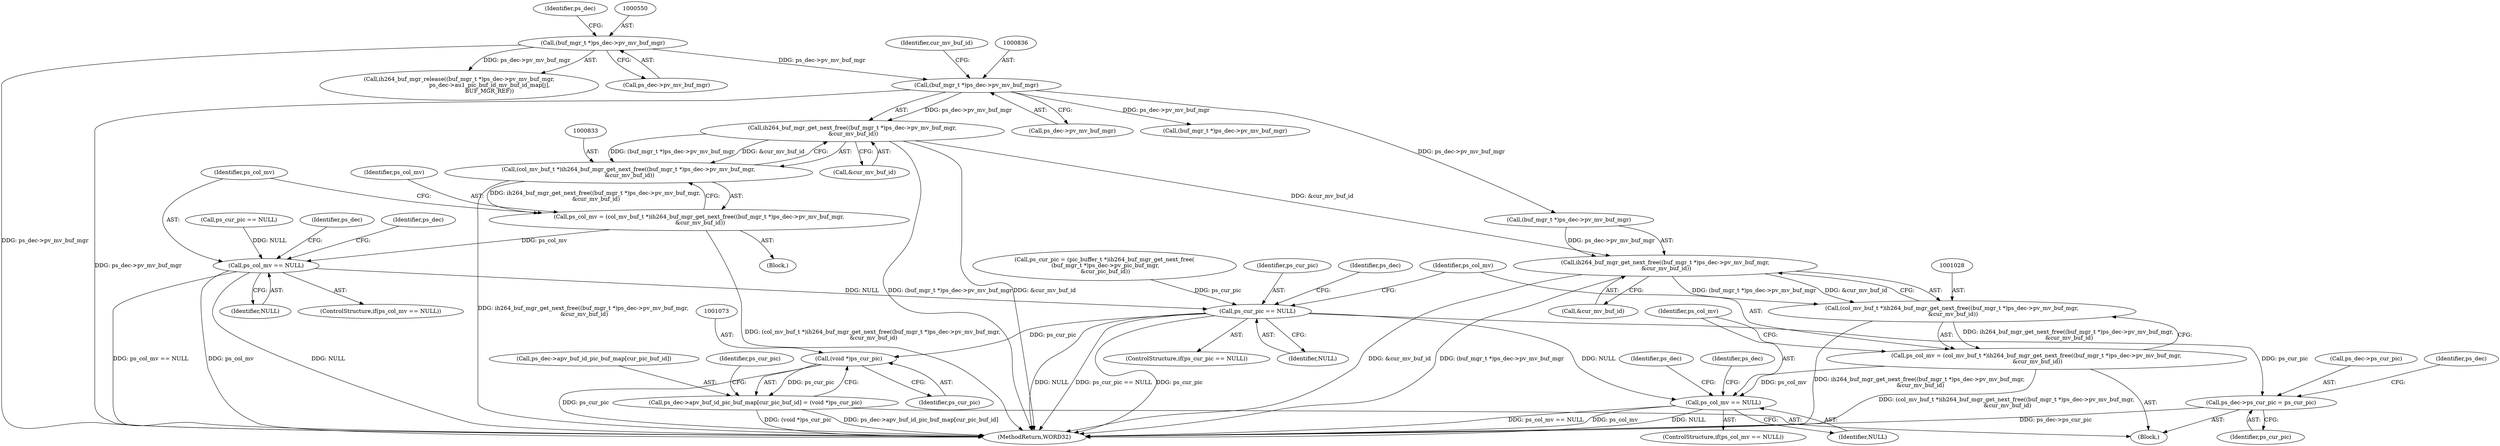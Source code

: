 digraph "0_Android_e629194c62a9a129ce378e08cb1059a8a53f1795_2@API" {
"1000834" [label="(Call,ih264_buf_mgr_get_next_free((buf_mgr_t *)ps_dec->pv_mv_buf_mgr,\n &cur_mv_buf_id))"];
"1000835" [label="(Call,(buf_mgr_t *)ps_dec->pv_mv_buf_mgr)"];
"1000549" [label="(Call,(buf_mgr_t *)ps_dec->pv_mv_buf_mgr)"];
"1000832" [label="(Call,(col_mv_buf_t *)ih264_buf_mgr_get_next_free((buf_mgr_t *)ps_dec->pv_mv_buf_mgr,\n &cur_mv_buf_id))"];
"1000830" [label="(Call,ps_col_mv = (col_mv_buf_t *)ih264_buf_mgr_get_next_free((buf_mgr_t *)ps_dec->pv_mv_buf_mgr,\n &cur_mv_buf_id))"];
"1000843" [label="(Call,ps_col_mv == NULL)"];
"1001014" [label="(Call,ps_cur_pic == NULL)"];
"1001038" [label="(Call,ps_col_mv == NULL)"];
"1001049" [label="(Call,ps_dec->ps_cur_pic = ps_cur_pic)"];
"1001072" [label="(Call,(void *)ps_cur_pic)"];
"1001066" [label="(Call,ps_dec->apv_buf_id_pic_buf_map[cur_pic_buf_id] = (void *)ps_cur_pic)"];
"1001029" [label="(Call,ih264_buf_mgr_get_next_free((buf_mgr_t *)ps_dec->pv_mv_buf_mgr,\n &cur_mv_buf_id))"];
"1001027" [label="(Call,(col_mv_buf_t *)ih264_buf_mgr_get_next_free((buf_mgr_t *)ps_dec->pv_mv_buf_mgr,\n &cur_mv_buf_id))"];
"1001025" [label="(Call,ps_col_mv = (col_mv_buf_t *)ih264_buf_mgr_get_next_free((buf_mgr_t *)ps_dec->pv_mv_buf_mgr,\n &cur_mv_buf_id))"];
"1000551" [label="(Call,ps_dec->pv_mv_buf_mgr)"];
"1001049" [label="(Call,ps_dec->ps_cur_pic = ps_cur_pic)"];
"1001013" [label="(ControlStructure,if(ps_cur_pic == NULL))"];
"1001014" [label="(Call,ps_cur_pic == NULL)"];
"1001029" [label="(Call,ih264_buf_mgr_get_next_free((buf_mgr_t *)ps_dec->pv_mv_buf_mgr,\n &cur_mv_buf_id))"];
"1000837" [label="(Call,ps_dec->pv_mv_buf_mgr)"];
"1000548" [label="(Call,ih264_buf_mgr_release((buf_mgr_t *)ps_dec->pv_mv_buf_mgr,\n                                  ps_dec->au1_pic_buf_id_mv_buf_id_map[j],\n                                  BUF_MGR_REF))"];
"1000831" [label="(Identifier,ps_col_mv)"];
"1000832" [label="(Call,(col_mv_buf_t *)ih264_buf_mgr_get_next_free((buf_mgr_t *)ps_dec->pv_mv_buf_mgr,\n &cur_mv_buf_id))"];
"1001020" [label="(Identifier,ps_dec)"];
"1000842" [label="(ControlStructure,if(ps_col_mv == NULL))"];
"1001039" [label="(Identifier,ps_col_mv)"];
"1001053" [label="(Identifier,ps_cur_pic)"];
"1002052" [label="(MethodReturn,WORD32)"];
"1000967" [label="(Call,(buf_mgr_t *)ps_dec->pv_mv_buf_mgr)"];
"1000830" [label="(Call,ps_col_mv = (col_mv_buf_t *)ih264_buf_mgr_get_next_free((buf_mgr_t *)ps_dec->pv_mv_buf_mgr,\n &cur_mv_buf_id))"];
"1001037" [label="(ControlStructure,if(ps_col_mv == NULL))"];
"1001026" [label="(Identifier,ps_col_mv)"];
"1000549" [label="(Call,(buf_mgr_t *)ps_dec->pv_mv_buf_mgr)"];
"1001072" [label="(Call,(void *)ps_cur_pic)"];
"1001050" [label="(Call,ps_dec->ps_cur_pic)"];
"1001056" [label="(Identifier,ps_dec)"];
"1001077" [label="(Identifier,ps_cur_pic)"];
"1001066" [label="(Call,ps_dec->apv_buf_id_pic_buf_map[cur_pic_buf_id] = (void *)ps_cur_pic)"];
"1000841" [label="(Identifier,cur_mv_buf_id)"];
"1001001" [label="(Call,ps_cur_pic = (pic_buffer_t *)ih264_buf_mgr_get_next_free(\n (buf_mgr_t *)ps_dec->pv_pic_buf_mgr,\n &cur_pic_buf_id))"];
"1001035" [label="(Call,&cur_mv_buf_id)"];
"1000844" [label="(Identifier,ps_col_mv)"];
"1000840" [label="(Call,&cur_mv_buf_id)"];
"1000845" [label="(Identifier,NULL)"];
"1001015" [label="(Identifier,ps_cur_pic)"];
"1000944" [label="(Block,)"];
"1000849" [label="(Identifier,ps_dec)"];
"1000835" [label="(Call,(buf_mgr_t *)ps_dec->pv_mv_buf_mgr)"];
"1001038" [label="(Call,ps_col_mv == NULL)"];
"1001044" [label="(Identifier,ps_dec)"];
"1001051" [label="(Identifier,ps_dec)"];
"1000856" [label="(Identifier,ps_dec)"];
"1001074" [label="(Identifier,ps_cur_pic)"];
"1001067" [label="(Call,ps_dec->apv_buf_id_pic_buf_map[cur_pic_buf_id])"];
"1000843" [label="(Call,ps_col_mv == NULL)"];
"1000834" [label="(Call,ih264_buf_mgr_get_next_free((buf_mgr_t *)ps_dec->pv_mv_buf_mgr,\n &cur_mv_buf_id))"];
"1000809" [label="(Call,ps_cur_pic == NULL)"];
"1000788" [label="(Block,)"];
"1001025" [label="(Call,ps_col_mv = (col_mv_buf_t *)ih264_buf_mgr_get_next_free((buf_mgr_t *)ps_dec->pv_mv_buf_mgr,\n &cur_mv_buf_id))"];
"1001016" [label="(Identifier,NULL)"];
"1001027" [label="(Call,(col_mv_buf_t *)ih264_buf_mgr_get_next_free((buf_mgr_t *)ps_dec->pv_mv_buf_mgr,\n &cur_mv_buf_id))"];
"1001040" [label="(Identifier,NULL)"];
"1001030" [label="(Call,(buf_mgr_t *)ps_dec->pv_mv_buf_mgr)"];
"1000556" [label="(Identifier,ps_dec)"];
"1000834" -> "1000832"  [label="AST: "];
"1000834" -> "1000840"  [label="CFG: "];
"1000835" -> "1000834"  [label="AST: "];
"1000840" -> "1000834"  [label="AST: "];
"1000832" -> "1000834"  [label="CFG: "];
"1000834" -> "1002052"  [label="DDG: (buf_mgr_t *)ps_dec->pv_mv_buf_mgr"];
"1000834" -> "1002052"  [label="DDG: &cur_mv_buf_id"];
"1000834" -> "1000832"  [label="DDG: (buf_mgr_t *)ps_dec->pv_mv_buf_mgr"];
"1000834" -> "1000832"  [label="DDG: &cur_mv_buf_id"];
"1000835" -> "1000834"  [label="DDG: ps_dec->pv_mv_buf_mgr"];
"1000834" -> "1001029"  [label="DDG: &cur_mv_buf_id"];
"1000835" -> "1000837"  [label="CFG: "];
"1000836" -> "1000835"  [label="AST: "];
"1000837" -> "1000835"  [label="AST: "];
"1000841" -> "1000835"  [label="CFG: "];
"1000835" -> "1002052"  [label="DDG: ps_dec->pv_mv_buf_mgr"];
"1000549" -> "1000835"  [label="DDG: ps_dec->pv_mv_buf_mgr"];
"1000835" -> "1000967"  [label="DDG: ps_dec->pv_mv_buf_mgr"];
"1000835" -> "1001030"  [label="DDG: ps_dec->pv_mv_buf_mgr"];
"1000549" -> "1000548"  [label="AST: "];
"1000549" -> "1000551"  [label="CFG: "];
"1000550" -> "1000549"  [label="AST: "];
"1000551" -> "1000549"  [label="AST: "];
"1000556" -> "1000549"  [label="CFG: "];
"1000549" -> "1002052"  [label="DDG: ps_dec->pv_mv_buf_mgr"];
"1000549" -> "1000548"  [label="DDG: ps_dec->pv_mv_buf_mgr"];
"1000832" -> "1000830"  [label="AST: "];
"1000833" -> "1000832"  [label="AST: "];
"1000830" -> "1000832"  [label="CFG: "];
"1000832" -> "1002052"  [label="DDG: ih264_buf_mgr_get_next_free((buf_mgr_t *)ps_dec->pv_mv_buf_mgr,\n &cur_mv_buf_id)"];
"1000832" -> "1000830"  [label="DDG: ih264_buf_mgr_get_next_free((buf_mgr_t *)ps_dec->pv_mv_buf_mgr,\n &cur_mv_buf_id)"];
"1000830" -> "1000788"  [label="AST: "];
"1000831" -> "1000830"  [label="AST: "];
"1000844" -> "1000830"  [label="CFG: "];
"1000830" -> "1002052"  [label="DDG: (col_mv_buf_t *)ih264_buf_mgr_get_next_free((buf_mgr_t *)ps_dec->pv_mv_buf_mgr,\n &cur_mv_buf_id)"];
"1000830" -> "1000843"  [label="DDG: ps_col_mv"];
"1000843" -> "1000842"  [label="AST: "];
"1000843" -> "1000845"  [label="CFG: "];
"1000844" -> "1000843"  [label="AST: "];
"1000845" -> "1000843"  [label="AST: "];
"1000849" -> "1000843"  [label="CFG: "];
"1000856" -> "1000843"  [label="CFG: "];
"1000843" -> "1002052"  [label="DDG: ps_col_mv == NULL"];
"1000843" -> "1002052"  [label="DDG: ps_col_mv"];
"1000843" -> "1002052"  [label="DDG: NULL"];
"1000809" -> "1000843"  [label="DDG: NULL"];
"1000843" -> "1001014"  [label="DDG: NULL"];
"1001014" -> "1001013"  [label="AST: "];
"1001014" -> "1001016"  [label="CFG: "];
"1001015" -> "1001014"  [label="AST: "];
"1001016" -> "1001014"  [label="AST: "];
"1001020" -> "1001014"  [label="CFG: "];
"1001026" -> "1001014"  [label="CFG: "];
"1001014" -> "1002052"  [label="DDG: ps_cur_pic"];
"1001014" -> "1002052"  [label="DDG: NULL"];
"1001014" -> "1002052"  [label="DDG: ps_cur_pic == NULL"];
"1001001" -> "1001014"  [label="DDG: ps_cur_pic"];
"1001014" -> "1001038"  [label="DDG: NULL"];
"1001014" -> "1001049"  [label="DDG: ps_cur_pic"];
"1001014" -> "1001072"  [label="DDG: ps_cur_pic"];
"1001038" -> "1001037"  [label="AST: "];
"1001038" -> "1001040"  [label="CFG: "];
"1001039" -> "1001038"  [label="AST: "];
"1001040" -> "1001038"  [label="AST: "];
"1001044" -> "1001038"  [label="CFG: "];
"1001051" -> "1001038"  [label="CFG: "];
"1001038" -> "1002052"  [label="DDG: NULL"];
"1001038" -> "1002052"  [label="DDG: ps_col_mv == NULL"];
"1001038" -> "1002052"  [label="DDG: ps_col_mv"];
"1001025" -> "1001038"  [label="DDG: ps_col_mv"];
"1001049" -> "1000944"  [label="AST: "];
"1001049" -> "1001053"  [label="CFG: "];
"1001050" -> "1001049"  [label="AST: "];
"1001053" -> "1001049"  [label="AST: "];
"1001056" -> "1001049"  [label="CFG: "];
"1001049" -> "1002052"  [label="DDG: ps_dec->ps_cur_pic"];
"1001072" -> "1001066"  [label="AST: "];
"1001072" -> "1001074"  [label="CFG: "];
"1001073" -> "1001072"  [label="AST: "];
"1001074" -> "1001072"  [label="AST: "];
"1001066" -> "1001072"  [label="CFG: "];
"1001072" -> "1002052"  [label="DDG: ps_cur_pic"];
"1001072" -> "1001066"  [label="DDG: ps_cur_pic"];
"1001066" -> "1000944"  [label="AST: "];
"1001067" -> "1001066"  [label="AST: "];
"1001077" -> "1001066"  [label="CFG: "];
"1001066" -> "1002052"  [label="DDG: (void *)ps_cur_pic"];
"1001066" -> "1002052"  [label="DDG: ps_dec->apv_buf_id_pic_buf_map[cur_pic_buf_id]"];
"1001029" -> "1001027"  [label="AST: "];
"1001029" -> "1001035"  [label="CFG: "];
"1001030" -> "1001029"  [label="AST: "];
"1001035" -> "1001029"  [label="AST: "];
"1001027" -> "1001029"  [label="CFG: "];
"1001029" -> "1002052"  [label="DDG: &cur_mv_buf_id"];
"1001029" -> "1002052"  [label="DDG: (buf_mgr_t *)ps_dec->pv_mv_buf_mgr"];
"1001029" -> "1001027"  [label="DDG: (buf_mgr_t *)ps_dec->pv_mv_buf_mgr"];
"1001029" -> "1001027"  [label="DDG: &cur_mv_buf_id"];
"1001030" -> "1001029"  [label="DDG: ps_dec->pv_mv_buf_mgr"];
"1001027" -> "1001025"  [label="AST: "];
"1001028" -> "1001027"  [label="AST: "];
"1001025" -> "1001027"  [label="CFG: "];
"1001027" -> "1002052"  [label="DDG: ih264_buf_mgr_get_next_free((buf_mgr_t *)ps_dec->pv_mv_buf_mgr,\n &cur_mv_buf_id)"];
"1001027" -> "1001025"  [label="DDG: ih264_buf_mgr_get_next_free((buf_mgr_t *)ps_dec->pv_mv_buf_mgr,\n &cur_mv_buf_id)"];
"1001025" -> "1000944"  [label="AST: "];
"1001026" -> "1001025"  [label="AST: "];
"1001039" -> "1001025"  [label="CFG: "];
"1001025" -> "1002052"  [label="DDG: (col_mv_buf_t *)ih264_buf_mgr_get_next_free((buf_mgr_t *)ps_dec->pv_mv_buf_mgr,\n &cur_mv_buf_id)"];
}
